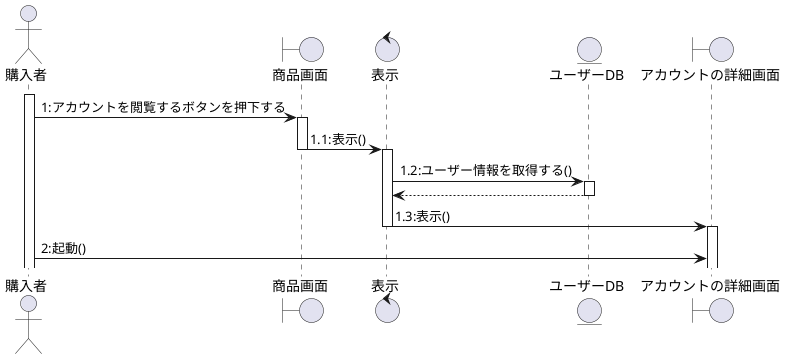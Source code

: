 @startuml

actor 購入者
boundary 商品画面
control 表示
entity ユーザーDB
boundary アカウントの詳細画面

activate 購入者
購入者 -> 商品画面: 1:アカウントを閲覧するボタンを押下する
activate 商品画面
商品画面 -> 表示: 1.1:表示()
deactivate 商品画面
activate 表示
表示 -> ユーザーDB:1.2:ユーザー情報を取得する()
activate ユーザーDB
ユーザーDB --> 表示:
deactivate ユーザーDB
表示 -> アカウントの詳細画面:1.3:表示()
deactivate 表示
activate アカウントの詳細画面
購入者 -> アカウントの詳細画面:2:起動()


@enduml